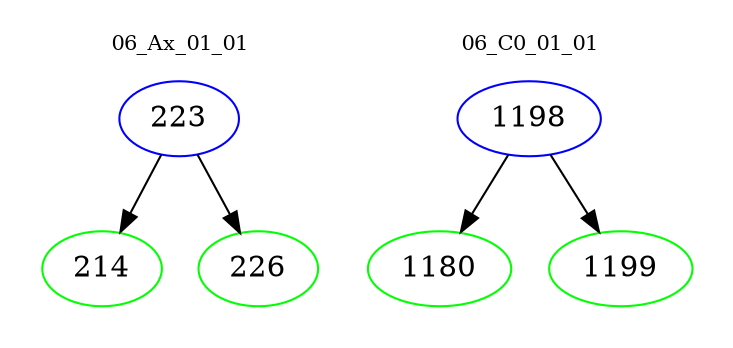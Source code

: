 digraph{
subgraph cluster_0 {
color = white
label = "06_Ax_01_01";
fontsize=10;
T0_223 [label="223", color="blue"]
T0_223 -> T0_214 [color="black"]
T0_214 [label="214", color="green"]
T0_223 -> T0_226 [color="black"]
T0_226 [label="226", color="green"]
}
subgraph cluster_1 {
color = white
label = "06_C0_01_01";
fontsize=10;
T1_1198 [label="1198", color="blue"]
T1_1198 -> T1_1180 [color="black"]
T1_1180 [label="1180", color="green"]
T1_1198 -> T1_1199 [color="black"]
T1_1199 [label="1199", color="green"]
}
}

